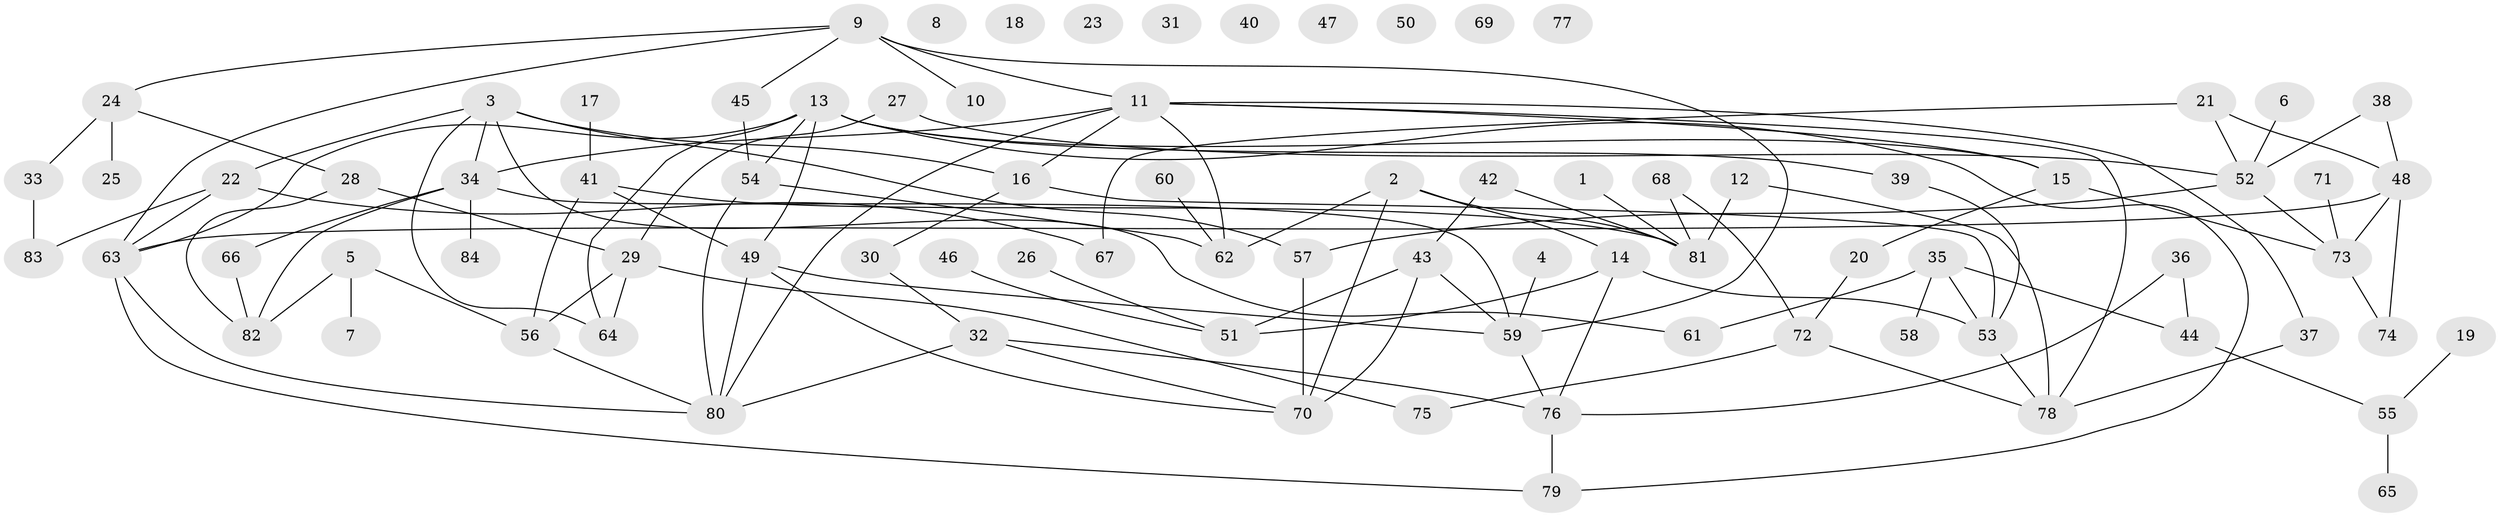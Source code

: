 // coarse degree distribution, {1: 0.14035087719298245, 6: 0.12280701754385964, 8: 0.05263157894736842, 2: 0.21052631578947367, 0: 0.15789473684210525, 5: 0.08771929824561403, 10: 0.03508771929824561, 3: 0.10526315789473684, 4: 0.07017543859649122, 7: 0.017543859649122806}
// Generated by graph-tools (version 1.1) at 2025/23/03/03/25 07:23:29]
// undirected, 84 vertices, 121 edges
graph export_dot {
graph [start="1"]
  node [color=gray90,style=filled];
  1;
  2;
  3;
  4;
  5;
  6;
  7;
  8;
  9;
  10;
  11;
  12;
  13;
  14;
  15;
  16;
  17;
  18;
  19;
  20;
  21;
  22;
  23;
  24;
  25;
  26;
  27;
  28;
  29;
  30;
  31;
  32;
  33;
  34;
  35;
  36;
  37;
  38;
  39;
  40;
  41;
  42;
  43;
  44;
  45;
  46;
  47;
  48;
  49;
  50;
  51;
  52;
  53;
  54;
  55;
  56;
  57;
  58;
  59;
  60;
  61;
  62;
  63;
  64;
  65;
  66;
  67;
  68;
  69;
  70;
  71;
  72;
  73;
  74;
  75;
  76;
  77;
  78;
  79;
  80;
  81;
  82;
  83;
  84;
  1 -- 81;
  2 -- 14;
  2 -- 62;
  2 -- 70;
  2 -- 81;
  3 -- 16;
  3 -- 22;
  3 -- 34;
  3 -- 57;
  3 -- 61;
  3 -- 64;
  4 -- 59;
  5 -- 7;
  5 -- 56;
  5 -- 82;
  6 -- 52;
  9 -- 10;
  9 -- 11;
  9 -- 24;
  9 -- 45;
  9 -- 59;
  9 -- 63;
  11 -- 15;
  11 -- 16;
  11 -- 34;
  11 -- 37;
  11 -- 62;
  11 -- 78;
  11 -- 80;
  12 -- 78;
  12 -- 81;
  13 -- 15;
  13 -- 39;
  13 -- 49;
  13 -- 54;
  13 -- 63;
  13 -- 64;
  13 -- 79;
  14 -- 51;
  14 -- 53;
  14 -- 76;
  15 -- 20;
  15 -- 73;
  16 -- 30;
  16 -- 53;
  17 -- 41;
  19 -- 55;
  20 -- 72;
  21 -- 48;
  21 -- 52;
  21 -- 67;
  22 -- 63;
  22 -- 67;
  22 -- 83;
  24 -- 25;
  24 -- 28;
  24 -- 33;
  26 -- 51;
  27 -- 29;
  27 -- 52;
  28 -- 29;
  28 -- 82;
  29 -- 56;
  29 -- 64;
  29 -- 75;
  30 -- 32;
  32 -- 70;
  32 -- 76;
  32 -- 80;
  33 -- 83;
  34 -- 59;
  34 -- 66;
  34 -- 82;
  34 -- 84;
  35 -- 44;
  35 -- 53;
  35 -- 58;
  35 -- 61;
  36 -- 44;
  36 -- 76;
  37 -- 78;
  38 -- 48;
  38 -- 52;
  39 -- 53;
  41 -- 49;
  41 -- 56;
  41 -- 81;
  42 -- 43;
  42 -- 81;
  43 -- 51;
  43 -- 59;
  43 -- 70;
  44 -- 55;
  45 -- 54;
  46 -- 51;
  48 -- 63;
  48 -- 73;
  48 -- 74;
  49 -- 59;
  49 -- 70;
  49 -- 80;
  52 -- 57;
  52 -- 73;
  53 -- 78;
  54 -- 62;
  54 -- 80;
  55 -- 65;
  56 -- 80;
  57 -- 70;
  59 -- 76;
  60 -- 62;
  63 -- 79;
  63 -- 80;
  66 -- 82;
  68 -- 72;
  68 -- 81;
  71 -- 73;
  72 -- 75;
  72 -- 78;
  73 -- 74;
  76 -- 79;
}
